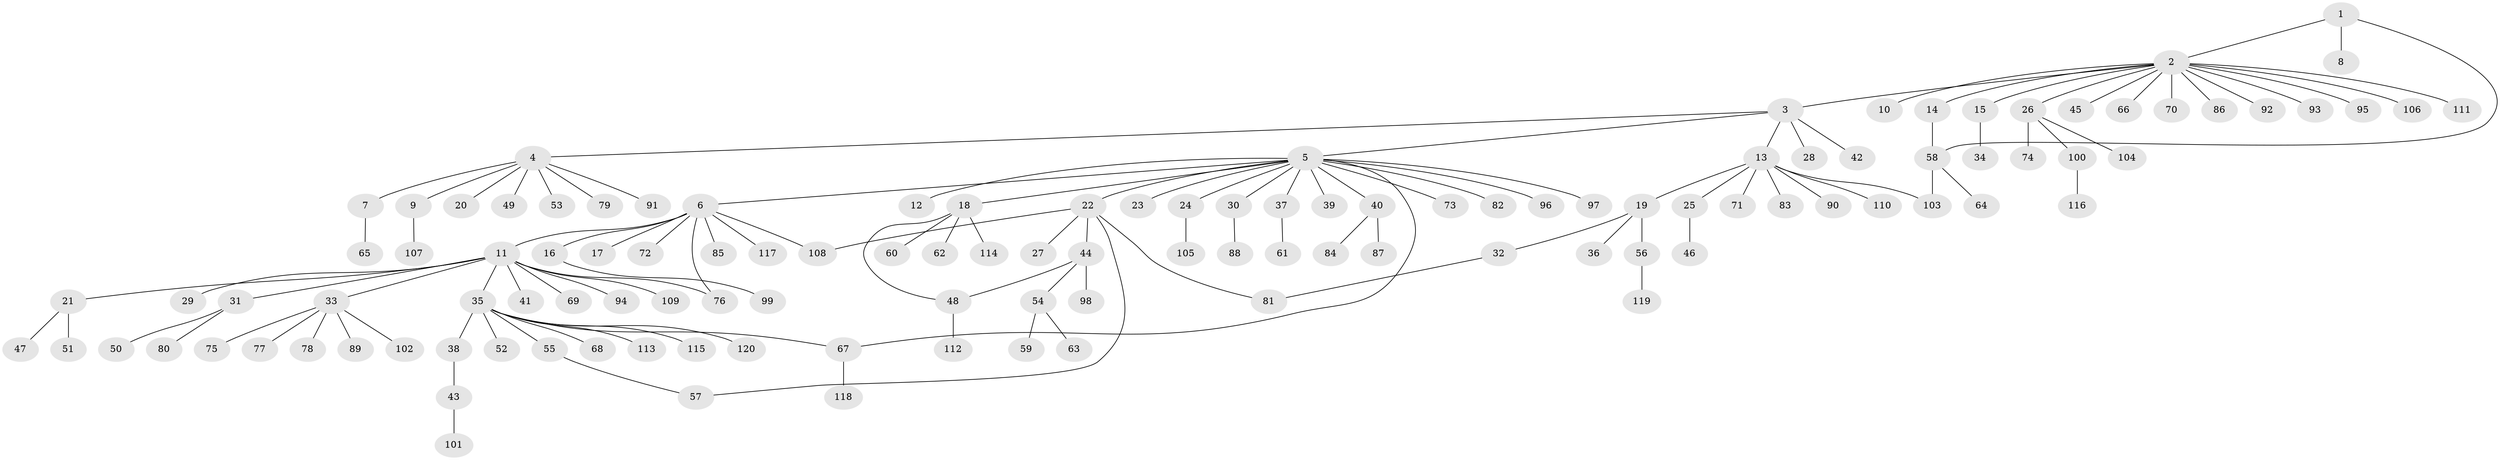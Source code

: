 // coarse degree distribution, {5: 0.043010752688172046, 14: 0.010752688172043012, 8: 0.021505376344086023, 15: 0.010752688172043012, 2: 0.13978494623655913, 1: 0.6989247311827957, 9: 0.010752688172043012, 7: 0.010752688172043012, 4: 0.043010752688172046, 10: 0.010752688172043012}
// Generated by graph-tools (version 1.1) at 2025/41/03/06/25 10:41:46]
// undirected, 120 vertices, 127 edges
graph export_dot {
graph [start="1"]
  node [color=gray90,style=filled];
  1;
  2;
  3;
  4;
  5;
  6;
  7;
  8;
  9;
  10;
  11;
  12;
  13;
  14;
  15;
  16;
  17;
  18;
  19;
  20;
  21;
  22;
  23;
  24;
  25;
  26;
  27;
  28;
  29;
  30;
  31;
  32;
  33;
  34;
  35;
  36;
  37;
  38;
  39;
  40;
  41;
  42;
  43;
  44;
  45;
  46;
  47;
  48;
  49;
  50;
  51;
  52;
  53;
  54;
  55;
  56;
  57;
  58;
  59;
  60;
  61;
  62;
  63;
  64;
  65;
  66;
  67;
  68;
  69;
  70;
  71;
  72;
  73;
  74;
  75;
  76;
  77;
  78;
  79;
  80;
  81;
  82;
  83;
  84;
  85;
  86;
  87;
  88;
  89;
  90;
  91;
  92;
  93;
  94;
  95;
  96;
  97;
  98;
  99;
  100;
  101;
  102;
  103;
  104;
  105;
  106;
  107;
  108;
  109;
  110;
  111;
  112;
  113;
  114;
  115;
  116;
  117;
  118;
  119;
  120;
  1 -- 2;
  1 -- 8;
  1 -- 58;
  2 -- 3;
  2 -- 10;
  2 -- 14;
  2 -- 15;
  2 -- 26;
  2 -- 45;
  2 -- 66;
  2 -- 70;
  2 -- 86;
  2 -- 92;
  2 -- 93;
  2 -- 95;
  2 -- 106;
  2 -- 111;
  3 -- 4;
  3 -- 5;
  3 -- 13;
  3 -- 28;
  3 -- 42;
  4 -- 7;
  4 -- 9;
  4 -- 20;
  4 -- 49;
  4 -- 53;
  4 -- 79;
  4 -- 91;
  5 -- 6;
  5 -- 12;
  5 -- 18;
  5 -- 22;
  5 -- 23;
  5 -- 24;
  5 -- 30;
  5 -- 37;
  5 -- 39;
  5 -- 40;
  5 -- 67;
  5 -- 73;
  5 -- 82;
  5 -- 96;
  5 -- 97;
  6 -- 11;
  6 -- 16;
  6 -- 17;
  6 -- 72;
  6 -- 76;
  6 -- 85;
  6 -- 108;
  6 -- 117;
  7 -- 65;
  9 -- 107;
  11 -- 21;
  11 -- 29;
  11 -- 31;
  11 -- 33;
  11 -- 35;
  11 -- 41;
  11 -- 69;
  11 -- 76;
  11 -- 94;
  11 -- 109;
  13 -- 19;
  13 -- 25;
  13 -- 71;
  13 -- 83;
  13 -- 90;
  13 -- 103;
  13 -- 110;
  14 -- 58;
  15 -- 34;
  16 -- 99;
  18 -- 48;
  18 -- 60;
  18 -- 62;
  18 -- 114;
  19 -- 32;
  19 -- 36;
  19 -- 56;
  21 -- 47;
  21 -- 51;
  22 -- 27;
  22 -- 44;
  22 -- 57;
  22 -- 81;
  22 -- 108;
  24 -- 105;
  25 -- 46;
  26 -- 74;
  26 -- 100;
  26 -- 104;
  30 -- 88;
  31 -- 50;
  31 -- 80;
  32 -- 81;
  33 -- 75;
  33 -- 77;
  33 -- 78;
  33 -- 89;
  33 -- 102;
  35 -- 38;
  35 -- 52;
  35 -- 55;
  35 -- 67;
  35 -- 68;
  35 -- 113;
  35 -- 115;
  35 -- 120;
  37 -- 61;
  38 -- 43;
  40 -- 84;
  40 -- 87;
  43 -- 101;
  44 -- 48;
  44 -- 54;
  44 -- 98;
  48 -- 112;
  54 -- 59;
  54 -- 63;
  55 -- 57;
  56 -- 119;
  58 -- 64;
  58 -- 103;
  67 -- 118;
  100 -- 116;
}
